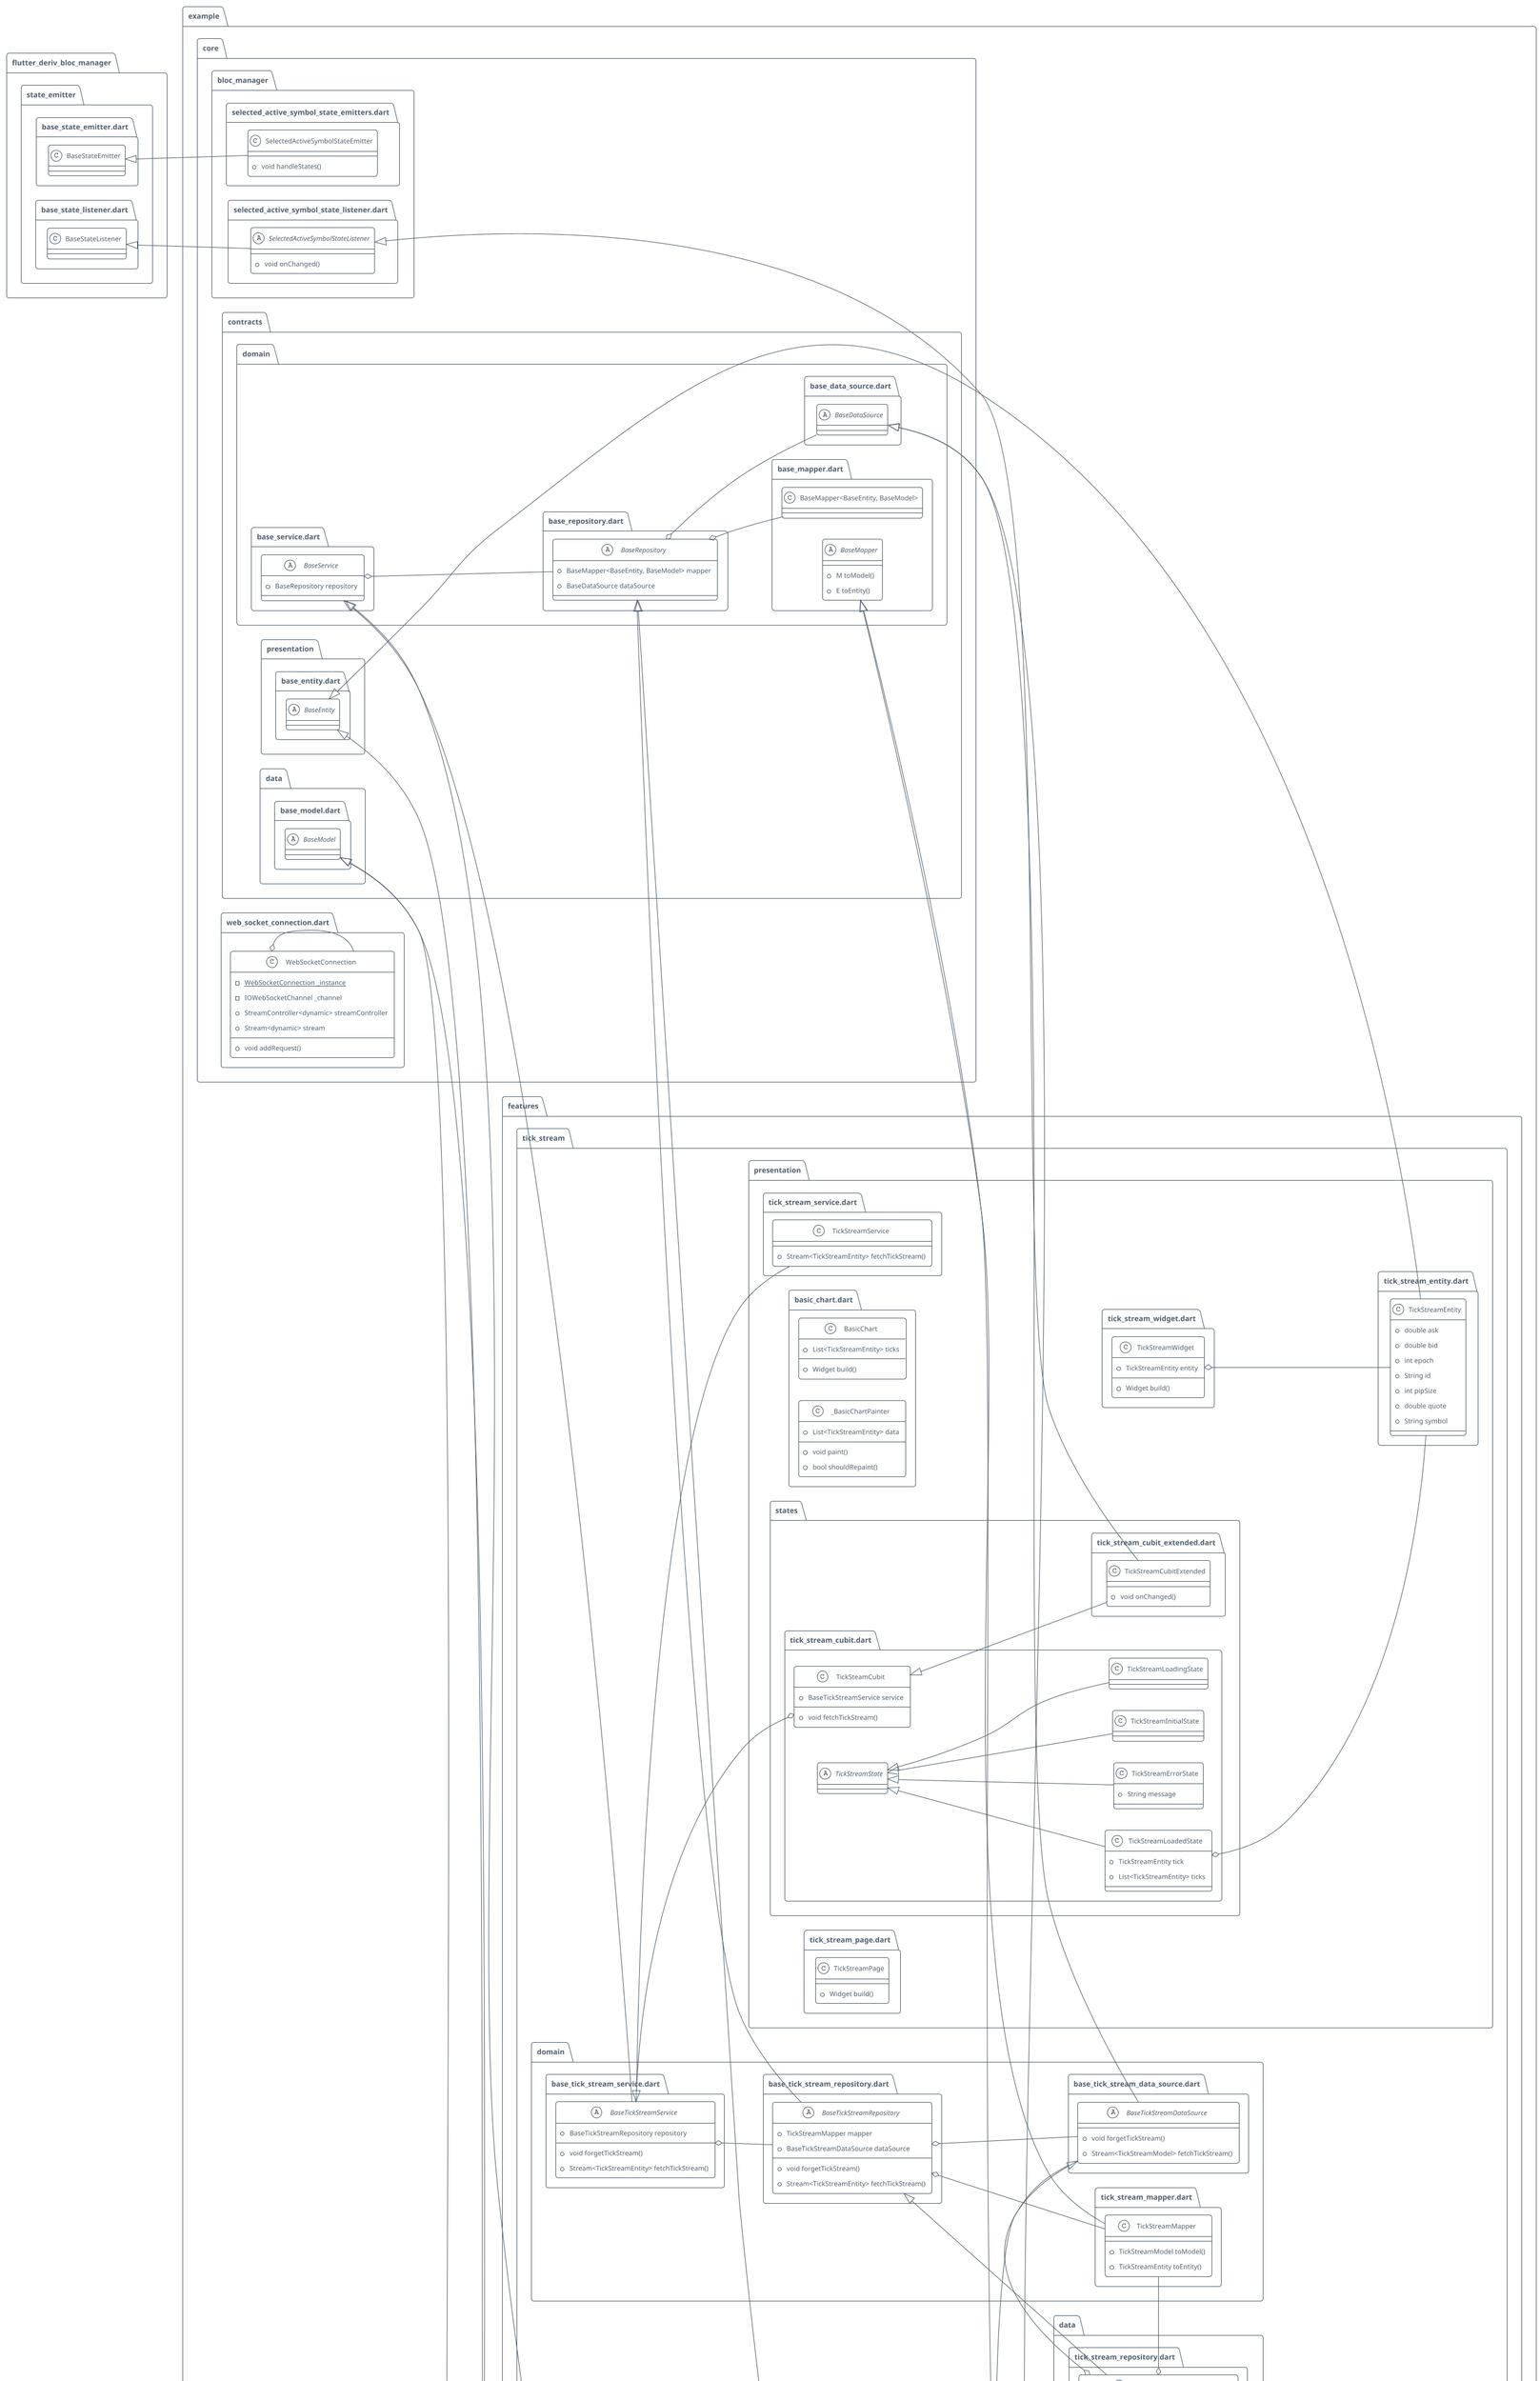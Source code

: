 @startuml

!theme aws-orange
!theme plain

set namespaceSeparator ::

left to right direction

abstract class "example::core::contracts::data::base_model.dart::BaseModel" {
}

abstract class "example::core::contracts::domain::base_repository.dart::BaseRepository" {
  +BaseMapper<BaseEntity, BaseModel> mapper
  +BaseDataSource dataSource
}

"example::core::contracts::domain::base_repository.dart::BaseRepository" o-- "example::core::contracts::domain::base_mapper.dart::BaseMapper<BaseEntity, BaseModel>"
"example::core::contracts::domain::base_repository.dart::BaseRepository" o-- "example::core::contracts::domain::base_data_source.dart::BaseDataSource"

abstract class "example::core::contracts::domain::base_mapper.dart::BaseMapper" {
  +M toModel()
  +E toEntity()
}

abstract class "example::core::contracts::domain::base_service.dart::BaseService" {
  +BaseRepository repository
}

"example::core::contracts::domain::base_service.dart::BaseService" o-- "example::core::contracts::domain::base_repository.dart::BaseRepository"

abstract class "example::core::contracts::domain::base_data_source.dart::BaseDataSource" {
}

abstract class "example::core::contracts::presentation::base_entity.dart::BaseEntity" {
}

class "example::core::bloc_manager::selected_active_symbol_state_emitters.dart::SelectedActiveSymbolStateEmitter" {
  +void handleStates()
}

"flutter_deriv_bloc_manager::state_emitter::base_state_emitter.dart::BaseStateEmitter" <|-- "example::core::bloc_manager::selected_active_symbol_state_emitters.dart::SelectedActiveSymbolStateEmitter"

abstract class "example::core::bloc_manager::selected_active_symbol_state_listener.dart::SelectedActiveSymbolStateListener" {
  +void onChanged()
}

"flutter_deriv_bloc_manager::state_emitter::base_state_listener.dart::BaseStateListener" <|-- "example::core::bloc_manager::selected_active_symbol_state_listener.dart::SelectedActiveSymbolStateListener"

class "example::core::web_socket_connection.dart::WebSocketConnection" {
  {static} -WebSocketConnection _instance
  -IOWebSocketChannel _channel
  +StreamController<dynamic> streamController
  +Stream<dynamic> stream
  +void addRequest()
}

"example::core::web_socket_connection.dart::WebSocketConnection" o-- "example::core::web_socket_connection.dart::WebSocketConnection"

class "example::features::active_symbol::data::active_symbol_model.dart::ActiveSymbolModel" {
  +String symbol
  +String symbolDisplayName
  +String market
  +String marketDisplayName
  +Map<String, dynamic> toJson()
}

"example::core::contracts::data::base_model.dart::BaseModel" <|-- "example::features::active_symbol::data::active_symbol_model.dart::ActiveSymbolModel"

class "example::features::active_symbol::data::active_symbol_data_source.dart::ActiveSymbolDataSource" {
  +dynamic fetchActiveSymbols()
}

"example::features::active_symbol::domain::base_active_symbol_data_source.dart::BaseActiveSymbolDataSource" <|-- "example::features::active_symbol::data::active_symbol_data_source.dart::ActiveSymbolDataSource"

class "example::features::active_symbol::data::active_symbol_repository.dart::ActiveSymbolRepoistory" {
  +ActiveSymbolMapper mapper
  +BaseActiveSymbolDataSource dataSource
  +dynamic fetchActiveSymbols()
}

"example::features::active_symbol::data::active_symbol_repository.dart::ActiveSymbolRepoistory" o-- "example::features::active_symbol::domain::active_symbol_mapper.dart::ActiveSymbolMapper"
"example::features::active_symbol::data::active_symbol_repository.dart::ActiveSymbolRepoistory" o-- "example::features::active_symbol::domain::base_active_symbol_data_source.dart::BaseActiveSymbolDataSource"
"example::features::active_symbol::domain::base_active_symbol_repository.dart::BaseActiveSymbolRepository" <|-- "example::features::active_symbol::data::active_symbol_repository.dart::ActiveSymbolRepoistory"

abstract class "example::features::active_symbol::domain::base_active_symbol_service.dart::BaseActiveSymbolService" {
  +BaseActiveSymbolRepository repository
  +dynamic fetchActiveSymbols()
}

"example::features::active_symbol::domain::base_active_symbol_service.dart::BaseActiveSymbolService" o-- "example::features::active_symbol::domain::base_active_symbol_repository.dart::BaseActiveSymbolRepository"
"example::core::contracts::domain::base_service.dart::BaseService" <|-- "example::features::active_symbol::domain::base_active_symbol_service.dart::BaseActiveSymbolService"

abstract class "example::features::active_symbol::domain::base_active_symbol_data_source.dart::BaseActiveSymbolDataSource" {
  +dynamic fetchActiveSymbols()
}

"example::core::contracts::domain::base_data_source.dart::BaseDataSource" <|-- "example::features::active_symbol::domain::base_active_symbol_data_source.dart::BaseActiveSymbolDataSource"

abstract class "example::features::active_symbol::domain::base_active_symbol_repository.dart::BaseActiveSymbolRepository" {
  +ActiveSymbolMapper mapper
  +BaseActiveSymbolDataSource dataSource
  +dynamic fetchActiveSymbols()
}

"example::features::active_symbol::domain::base_active_symbol_repository.dart::BaseActiveSymbolRepository" o-- "example::features::active_symbol::domain::active_symbol_mapper.dart::ActiveSymbolMapper"
"example::features::active_symbol::domain::base_active_symbol_repository.dart::BaseActiveSymbolRepository" o-- "example::features::active_symbol::domain::base_active_symbol_data_source.dart::BaseActiveSymbolDataSource"
"example::core::contracts::domain::base_repository.dart::BaseRepository" <|-- "example::features::active_symbol::domain::base_active_symbol_repository.dart::BaseActiveSymbolRepository"

class "example::features::active_symbol::domain::active_symbol_mapper.dart::ActiveSymbolMapper" {
  +ActiveSymbolModel toModel()
  +ActiveSymbolEntity toEntity()
}

"example::core::contracts::domain::base_mapper.dart::BaseMapper" <|-- "example::features::active_symbol::domain::active_symbol_mapper.dart::ActiveSymbolMapper"

class "example::features::active_symbol::presentation::active_symbol_widget.dart::ActiveSymbolWidget" {
  +List<ActiveSymbolEntity> activeSymbols
  +ActiveSymbolEntity? selectedActiveSymbol
  +void Function(ActiveSymbolEntity)? onChanged
  +Widget build()
}

"example::features::active_symbol::presentation::active_symbol_widget.dart::ActiveSymbolWidget" o-- "example::features::active_symbol::presentation::active_symbol_entity.dart::ActiveSymbolEntity"

class "example::features::active_symbol::presentation::active_symbol_service.dart::ActiveSymbolService" {
  +dynamic fetchActiveSymbols()
}

"example::features::active_symbol::domain::base_active_symbol_service.dart::BaseActiveSymbolService" <|-- "example::features::active_symbol::presentation::active_symbol_service.dart::ActiveSymbolService"

class "example::features::active_symbol::presentation::active_symbol_entity.dart::ActiveSymbolEntity" {
  +String symbol
  +String symbolDisplayName
  +String market
  +String marketDisplayName
}

"example::core::contracts::presentation::base_entity.dart::BaseEntity" <|-- "example::features::active_symbol::presentation::active_symbol_entity.dart::ActiveSymbolEntity"

class "example::features::active_symbol::presentation::active_symbol_page.dart::ActiveSymbolPage" {
  +Widget build()
}

class "example::features::active_symbol::presentation::states::active_symbol_cubit.dart::ActiveSymbolCubit" {
  +BaseActiveSymbolService service
  +dynamic fetchActiveSymbols()
}

"example::features::active_symbol::presentation::states::active_symbol_cubit.dart::ActiveSymbolCubit" o-- "example::features::active_symbol::domain::base_active_symbol_service.dart::BaseActiveSymbolService"

abstract class "example::features::active_symbol::presentation::states::active_symbol_cubit.dart::ActiveSymbolState" {
}

class "example::features::active_symbol::presentation::states::active_symbol_cubit.dart::ActiveSymbolInitialState" {
}

"example::features::active_symbol::presentation::states::active_symbol_cubit.dart::ActiveSymbolState" <|-- "example::features::active_symbol::presentation::states::active_symbol_cubit.dart::ActiveSymbolInitialState"

class "example::features::active_symbol::presentation::states::active_symbol_cubit.dart::ActiveSymbolLoadingState" {
}

"example::features::active_symbol::presentation::states::active_symbol_cubit.dart::ActiveSymbolState" <|-- "example::features::active_symbol::presentation::states::active_symbol_cubit.dart::ActiveSymbolLoadingState"

class "example::features::active_symbol::presentation::states::active_symbol_cubit.dart::ActiveSymbolLoadedState" {
  +List<ActiveSymbolEntity> activeSymbols
}

"example::features::active_symbol::presentation::states::active_symbol_cubit.dart::ActiveSymbolState" <|-- "example::features::active_symbol::presentation::states::active_symbol_cubit.dart::ActiveSymbolLoadedState"

class "example::features::active_symbol::presentation::states::active_symbol_cubit.dart::ActiveSymbolErrorState" {
  +String message
}

"example::features::active_symbol::presentation::states::active_symbol_cubit.dart::ActiveSymbolState" <|-- "example::features::active_symbol::presentation::states::active_symbol_cubit.dart::ActiveSymbolErrorState"

class "example::features::active_symbol::presentation::states::selected_active_symbol_cubit.dart::SelectedActiveSymbolCubit" {
  +void updateActiveSymbol()
}

abstract class "example::features::active_symbol::presentation::states::selected_active_symbol_cubit.dart::SelectedActiveSymbolState" {
  +ActiveSymbolEntity? activeSymbol
}

"example::features::active_symbol::presentation::states::selected_active_symbol_cubit.dart::SelectedActiveSymbolState" o-- "example::features::active_symbol::presentation::active_symbol_entity.dart::ActiveSymbolEntity"

class "example::features::active_symbol::presentation::states::selected_active_symbol_cubit.dart::SelectedActiveSymbolUpdateState" {
}

"example::features::active_symbol::presentation::states::selected_active_symbol_cubit.dart::SelectedActiveSymbolState" <|-- "example::features::active_symbol::presentation::states::selected_active_symbol_cubit.dart::SelectedActiveSymbolUpdateState"

class "example::features::tick_stream::data::tick_stream_repository.dart::TickStreamRepoistory" {
  +TickStreamMapper mapper
  +BaseTickStreamDataSource dataSource
  +void forgetTickStream()
  +Stream<TickStreamEntity> fetchTickStream()
}

"example::features::tick_stream::data::tick_stream_repository.dart::TickStreamRepoistory" o-- "example::features::tick_stream::domain::tick_stream_mapper.dart::TickStreamMapper"
"example::features::tick_stream::data::tick_stream_repository.dart::TickStreamRepoistory" o-- "example::features::tick_stream::domain::base_tick_stream_data_source.dart::BaseTickStreamDataSource"
"example::features::tick_stream::domain::base_tick_stream_repository.dart::BaseTickStreamRepository" <|-- "example::features::tick_stream::data::tick_stream_repository.dart::TickStreamRepoistory"

class "example::features::tick_stream::data::tick_stream_model.dart::TickStreamModel" {
  +double ask
  +double bid
  +int epoch
  +String id
  +int pipSize
  +double quote
  +String symbol
  +Map<String, dynamic> toJson()
}

"example::core::contracts::data::base_model.dart::BaseModel" <|-- "example::features::tick_stream::data::tick_stream_model.dart::TickStreamModel"

class "example::features::tick_stream::data::tick_stream_data_source.dart::TickStreamDataSource" {
  +void forgetTickStream()
  +Stream<TickStreamModel> fetchTickStream()
}

"example::features::tick_stream::domain::base_tick_stream_data_source.dart::BaseTickStreamDataSource" <|-- "example::features::tick_stream::data::tick_stream_data_source.dart::TickStreamDataSource"

abstract class "example::features::tick_stream::domain::base_tick_stream_service.dart::BaseTickStreamService" {
  +BaseTickStreamRepository repository
  +void forgetTickStream()
  +Stream<TickStreamEntity> fetchTickStream()
}

"example::features::tick_stream::domain::base_tick_stream_service.dart::BaseTickStreamService" o-- "example::features::tick_stream::domain::base_tick_stream_repository.dart::BaseTickStreamRepository"
"example::core::contracts::domain::base_service.dart::BaseService" <|-- "example::features::tick_stream::domain::base_tick_stream_service.dart::BaseTickStreamService"

class "example::features::tick_stream::domain::tick_stream_mapper.dart::TickStreamMapper" {
  +TickStreamModel toModel()
  +TickStreamEntity toEntity()
}

"example::core::contracts::domain::base_mapper.dart::BaseMapper" <|-- "example::features::tick_stream::domain::tick_stream_mapper.dart::TickStreamMapper"

abstract class "example::features::tick_stream::domain::base_tick_stream_data_source.dart::BaseTickStreamDataSource" {
  +void forgetTickStream()
  +Stream<TickStreamModel> fetchTickStream()
}

"example::core::contracts::domain::base_data_source.dart::BaseDataSource" <|-- "example::features::tick_stream::domain::base_tick_stream_data_source.dart::BaseTickStreamDataSource"

abstract class "example::features::tick_stream::domain::base_tick_stream_repository.dart::BaseTickStreamRepository" {
  +TickStreamMapper mapper
  +BaseTickStreamDataSource dataSource
  +void forgetTickStream()
  +Stream<TickStreamEntity> fetchTickStream()
}

"example::features::tick_stream::domain::base_tick_stream_repository.dart::BaseTickStreamRepository" o-- "example::features::tick_stream::domain::tick_stream_mapper.dart::TickStreamMapper"
"example::features::tick_stream::domain::base_tick_stream_repository.dart::BaseTickStreamRepository" o-- "example::features::tick_stream::domain::base_tick_stream_data_source.dart::BaseTickStreamDataSource"
"example::core::contracts::domain::base_repository.dart::BaseRepository" <|-- "example::features::tick_stream::domain::base_tick_stream_repository.dart::BaseTickStreamRepository"

class "example::features::tick_stream::presentation::tick_stream_service.dart::TickStreamService" {
  +Stream<TickStreamEntity> fetchTickStream()
}

"example::features::tick_stream::domain::base_tick_stream_service.dart::BaseTickStreamService" <|-- "example::features::tick_stream::presentation::tick_stream_service.dart::TickStreamService"

class "example::features::tick_stream::presentation::tick_stream_widget.dart::TickStreamWidget" {
  +TickStreamEntity entity
  +Widget build()
}

"example::features::tick_stream::presentation::tick_stream_widget.dart::TickStreamWidget" o-- "example::features::tick_stream::presentation::tick_stream_entity.dart::TickStreamEntity"

class "example::features::tick_stream::presentation::basic_chart.dart::BasicChart" {
  +List<TickStreamEntity> ticks
  +Widget build()
}

class "example::features::tick_stream::presentation::basic_chart.dart::_BasicChartPainter" {
  +List<TickStreamEntity> data
  +void paint()
  +bool shouldRepaint()
}

class "example::features::tick_stream::presentation::states::tick_stream_cubit_extended.dart::TickStreamCubitExtended" {
  +void onChanged()
}

"example::features::tick_stream::presentation::states::tick_stream_cubit.dart::TickSteamCubit" <|-- "example::features::tick_stream::presentation::states::tick_stream_cubit_extended.dart::TickStreamCubitExtended"
"example::core::bloc_manager::selected_active_symbol_state_listener.dart::SelectedActiveSymbolStateListener" <|-- "example::features::tick_stream::presentation::states::tick_stream_cubit_extended.dart::TickStreamCubitExtended"

class "example::features::tick_stream::presentation::states::tick_stream_cubit.dart::TickSteamCubit" {
  +BaseTickStreamService service
  +void fetchTickStream()
}

"example::features::tick_stream::presentation::states::tick_stream_cubit.dart::TickSteamCubit" o-- "example::features::tick_stream::domain::base_tick_stream_service.dart::BaseTickStreamService"

abstract class "example::features::tick_stream::presentation::states::tick_stream_cubit.dart::TickStreamState" {
}

class "example::features::tick_stream::presentation::states::tick_stream_cubit.dart::TickStreamInitialState" {
}

"example::features::tick_stream::presentation::states::tick_stream_cubit.dart::TickStreamState" <|-- "example::features::tick_stream::presentation::states::tick_stream_cubit.dart::TickStreamInitialState"

class "example::features::tick_stream::presentation::states::tick_stream_cubit.dart::TickStreamLoadingState" {
}

"example::features::tick_stream::presentation::states::tick_stream_cubit.dart::TickStreamState" <|-- "example::features::tick_stream::presentation::states::tick_stream_cubit.dart::TickStreamLoadingState"

class "example::features::tick_stream::presentation::states::tick_stream_cubit.dart::TickStreamLoadedState" {
  +TickStreamEntity tick
  +List<TickStreamEntity> ticks
}

"example::features::tick_stream::presentation::states::tick_stream_cubit.dart::TickStreamLoadedState" o-- "example::features::tick_stream::presentation::tick_stream_entity.dart::TickStreamEntity"
"example::features::tick_stream::presentation::states::tick_stream_cubit.dart::TickStreamState" <|-- "example::features::tick_stream::presentation::states::tick_stream_cubit.dart::TickStreamLoadedState"

class "example::features::tick_stream::presentation::states::tick_stream_cubit.dart::TickStreamErrorState" {
  +String message
}

"example::features::tick_stream::presentation::states::tick_stream_cubit.dart::TickStreamState" <|-- "example::features::tick_stream::presentation::states::tick_stream_cubit.dart::TickStreamErrorState"

class "example::features::tick_stream::presentation::tick_stream_entity.dart::TickStreamEntity" {
  +double ask
  +double bid
  +int epoch
  +String id
  +int pipSize
  +double quote
  +String symbol
}

"example::core::contracts::presentation::base_entity.dart::BaseEntity" <|-- "example::features::tick_stream::presentation::tick_stream_entity.dart::TickStreamEntity"

class "example::features::tick_stream::presentation::tick_stream_page.dart::TickStreamPage" {
  +Widget build()
}

@enduml
